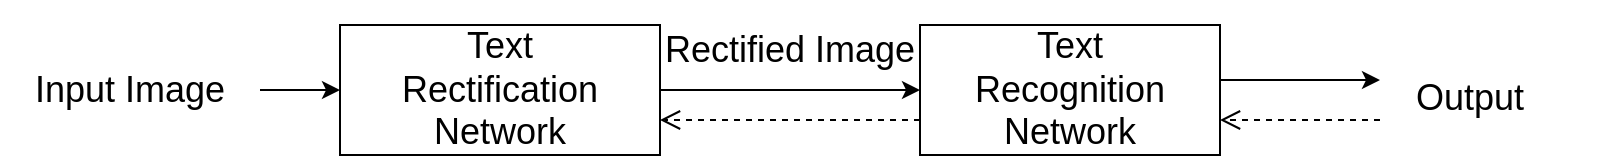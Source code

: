 <mxfile version="20.8.20" type="github">
  <diagram id="H7qIi_OW2o1-ohgQtPF5" name="第 1 页">
    <mxGraphModel dx="1028" dy="478" grid="1" gridSize="10" guides="1" tooltips="1" connect="1" arrows="1" fold="1" page="1" pageScale="1" pageWidth="827" pageHeight="1169" math="0" shadow="0">
      <root>
        <mxCell id="0" />
        <mxCell id="1" parent="0" />
        <mxCell id="UoIXUU_9wwTeBnw_Fink-3" value="" style="edgeStyle=orthogonalEdgeStyle;rounded=0;orthogonalLoop=1;jettySize=auto;html=1;fontSize=18;" parent="1" source="UoIXUU_9wwTeBnw_Fink-1" target="UoIXUU_9wwTeBnw_Fink-2" edge="1">
          <mxGeometry relative="1" as="geometry" />
        </mxCell>
        <mxCell id="UoIXUU_9wwTeBnw_Fink-1" value="&lt;font style=&quot;font-size: 18px;&quot;&gt;Input Image&lt;/font&gt;" style="text;html=1;strokeColor=none;fillColor=none;align=center;verticalAlign=middle;whiteSpace=wrap;rounded=0;" parent="1" vertex="1">
          <mxGeometry x="50" y="200" width="130" height="50" as="geometry" />
        </mxCell>
        <mxCell id="UoIXUU_9wwTeBnw_Fink-5" value="" style="edgeStyle=orthogonalEdgeStyle;rounded=0;orthogonalLoop=1;jettySize=auto;html=1;fontSize=18;" parent="1" source="UoIXUU_9wwTeBnw_Fink-2" target="UoIXUU_9wwTeBnw_Fink-4" edge="1">
          <mxGeometry relative="1" as="geometry" />
        </mxCell>
        <mxCell id="UoIXUU_9wwTeBnw_Fink-2" value="Text&lt;br&gt;Rectification&lt;br&gt;Network" style="whiteSpace=wrap;html=1;fontSize=18;" parent="1" vertex="1">
          <mxGeometry x="220" y="192.5" width="160" height="65" as="geometry" />
        </mxCell>
        <mxCell id="UoIXUU_9wwTeBnw_Fink-11" value="" style="edgeStyle=orthogonalEdgeStyle;rounded=0;orthogonalLoop=1;jettySize=auto;html=1;fontSize=18;" parent="1" source="UoIXUU_9wwTeBnw_Fink-4" edge="1">
          <mxGeometry relative="1" as="geometry">
            <mxPoint x="740" y="220" as="targetPoint" />
            <Array as="points">
              <mxPoint x="740" y="220" />
            </Array>
          </mxGeometry>
        </mxCell>
        <mxCell id="UoIXUU_9wwTeBnw_Fink-4" value="Text&lt;br&gt;Recognition&lt;br&gt;Network" style="whiteSpace=wrap;html=1;fontSize=18;" parent="1" vertex="1">
          <mxGeometry x="510" y="192.5" width="150" height="65" as="geometry" />
        </mxCell>
        <mxCell id="UoIXUU_9wwTeBnw_Fink-8" value="" style="html=1;verticalAlign=bottom;endArrow=open;dashed=1;endSize=8;rounded=0;fontSize=18;" parent="1" edge="1">
          <mxGeometry relative="1" as="geometry">
            <mxPoint x="510" y="240" as="sourcePoint" />
            <mxPoint x="380" y="240" as="targetPoint" />
          </mxGeometry>
        </mxCell>
        <mxCell id="UoIXUU_9wwTeBnw_Fink-9" value="&lt;font style=&quot;font-size: 18px;&quot;&gt;Rectified Image&lt;/font&gt;" style="text;html=1;strokeColor=none;fillColor=none;align=center;verticalAlign=middle;whiteSpace=wrap;rounded=0;" parent="1" vertex="1">
          <mxGeometry x="380" y="180" width="130" height="50" as="geometry" />
        </mxCell>
        <mxCell id="UoIXUU_9wwTeBnw_Fink-12" value="Output" style="text;html=1;strokeColor=none;fillColor=none;align=center;verticalAlign=middle;whiteSpace=wrap;rounded=0;fontSize=18;" parent="1" vertex="1">
          <mxGeometry x="720" y="207.5" width="130" height="42.5" as="geometry" />
        </mxCell>
        <mxCell id="k2QbmRM9aS8AjSS8weyS-1" value="" style="html=1;verticalAlign=bottom;endArrow=open;dashed=1;endSize=8;rounded=0;fontSize=18;" edge="1" parent="1">
          <mxGeometry relative="1" as="geometry">
            <mxPoint x="740" y="240" as="sourcePoint" />
            <mxPoint x="660" y="240" as="targetPoint" />
          </mxGeometry>
        </mxCell>
      </root>
    </mxGraphModel>
  </diagram>
</mxfile>
